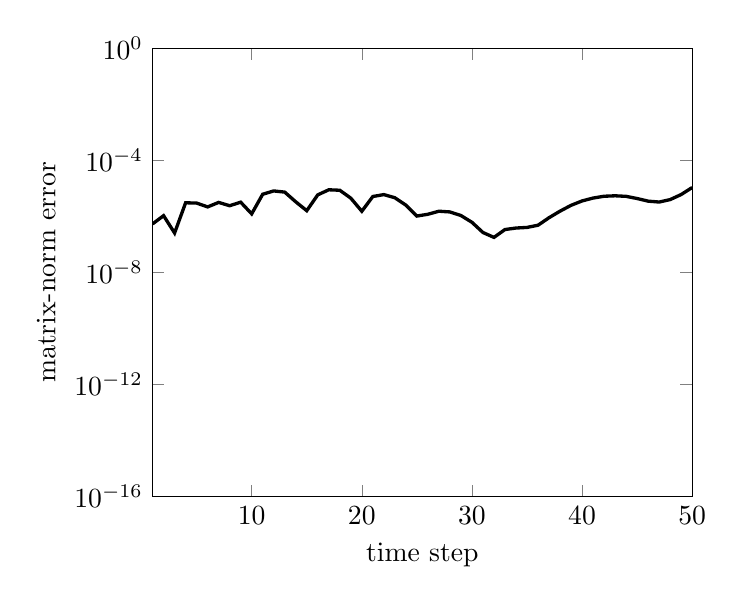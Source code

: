 \begin{tikzpicture}[]
\begin{axis}[ylabel = {matrix-norm error}, xmin = {1.0}, xmax = {50}, axis equal image = {false}, ymax = {1.0}, ymode = {log}, xlabel = {time step}, hide axis = {false}, ymin = {1.0e-16}]\addplot+ [mark = {}, color=black, very thick]coordinates {
(1.0, 5.348e-7)
(2.0, 1.051e-6)
(3.0, 2.526e-7)
(4.0, 3.034e-6)
(5.0, 2.959e-6)
(6.0, 2.16e-6)
(7.0, 3.128e-6)
(8.0, 2.382e-6)
(9.0, 3.186e-6)
(10.0, 1.222e-6)
(11.0, 6.125e-6)
(12.0, 8.024e-6)
(13.0, 7.288e-6)
(14.0, 3.286e-6)
(15.0, 1.584e-6)
(16.0, 5.823e-6)
(17.0, 8.825e-6)
(18.0, 8.493e-6)
(19.0, 4.435e-6)
(20.0, 1.512e-6)
(21.0, 5.08e-6)
(22.0, 5.939e-6)
(23.0, 4.59e-6)
(24.0, 2.499e-6)
(25.0, 1.02e-6)
(26.0, 1.181e-6)
(27.0, 1.516e-6)
(28.0, 1.429e-6)
(29.0, 1.064e-6)
(30.0, 6.096e-7)
(31.0, 2.634e-7)
(32.0, 1.766e-7)
(33.0, 3.366e-7)
(34.0, 3.81e-7)
(35.0, 4.003e-7)
(36.0, 4.795e-7)
(37.0, 8.898e-7)
(38.0, 1.526e-6)
(39.0, 2.462e-6)
(40.0, 3.531e-6)
(41.0, 4.475e-6)
(42.0, 5.188e-6)
(43.0, 5.387e-6)
(44.0, 5.143e-6)
(45.0, 4.302e-6)
(46.0, 3.47e-6)
(47.0, 3.223e-6)
(48.0, 3.948e-6)
(49.0, 5.984e-6)
(50.0, 1.066e-5)
};
\end{axis}

\end{tikzpicture}
